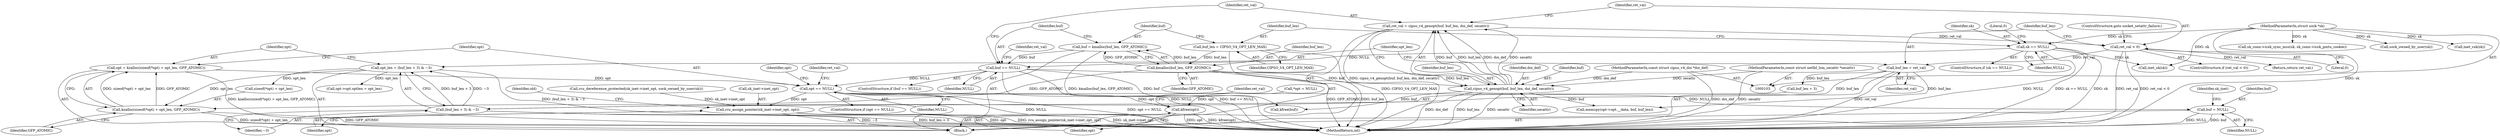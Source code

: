 digraph "0_linux_f6d8bd051c391c1c0458a30b2a7abcd939329259_10@pointer" {
"1000182" [label="(Call,opt == NULL)"];
"1000172" [label="(Call,opt = kzalloc(sizeof(*opt) + opt_len, GFP_ATOMIC))"];
"1000174" [label="(Call,kzalloc(sizeof(*opt) + opt_len, GFP_ATOMIC))"];
"1000165" [label="(Call,opt_len = (buf_len + 3) & ~3)"];
"1000167" [label="(Call,(buf_len + 3) & ~3)"];
"1000162" [label="(Call,buf_len = ret_val)"];
"1000158" [label="(Call,ret_val < 0)"];
"1000150" [label="(Call,ret_val = cipso_v4_genopt(buf, buf_len, doi_def, secattr))"];
"1000152" [label="(Call,cipso_v4_genopt(buf, buf_len, doi_def, secattr))"];
"1000141" [label="(Call,buf == NULL)"];
"1000135" [label="(Call,buf = kmalloc(buf_len, GFP_ATOMIC))"];
"1000137" [label="(Call,kmalloc(buf_len, GFP_ATOMIC))"];
"1000132" [label="(Call,buf_len = CIPSO_V4_OPT_LEN_MAX)"];
"1000127" [label="(Call,sk == NULL)"];
"1000104" [label="(MethodParameterIn,struct sock *sk)"];
"1000105" [label="(MethodParameterIn,const struct cipso_v4_doi *doi_def)"];
"1000106" [label="(MethodParameterIn,const struct netlbl_lsm_secattr *secattr)"];
"1000216" [label="(Call,buf = NULL)"];
"1000265" [label="(Call,rcu_assign_pointer(sk_inet->inet_opt, opt))"];
"1000283" [label="(Call,kfree(opt))"];
"1000168" [label="(Call,buf_len + 3)"];
"1000154" [label="(Identifier,buf_len)"];
"1000135" [label="(Call,buf = kmalloc(buf_len, GFP_ATOMIC))"];
"1000142" [label="(Identifier,buf)"];
"1000128" [label="(Identifier,sk)"];
"1000287" [label="(MethodReturn,int)"];
"1000260" [label="(Call,sk_conn->icsk_sync_mss(sk, sk_conn->icsk_pmtu_cookie))"];
"1000220" [label="(Identifier,sk_inet)"];
"1000269" [label="(Identifier,opt)"];
"1000138" [label="(Identifier,buf_len)"];
"1000217" [label="(Identifier,buf)"];
"1000175" [label="(Call,sizeof(*opt) + opt_len)"];
"1000182" [label="(Call,opt == NULL)"];
"1000163" [label="(Identifier,buf_len)"];
"1000229" [label="(Call,sock_owned_by_user(sk))"];
"1000155" [label="(Identifier,doi_def)"];
"1000216" [label="(Call,buf = NULL)"];
"1000271" [label="(Identifier,old)"];
"1000139" [label="(Identifier,GFP_ATOMIC)"];
"1000174" [label="(Call,kzalloc(sizeof(*opt) + opt_len, GFP_ATOMIC))"];
"1000218" [label="(Identifier,NULL)"];
"1000171" [label="(Identifier,~3)"];
"1000166" [label="(Identifier,opt_len)"];
"1000152" [label="(Call,cipso_v4_genopt(buf, buf_len, doi_def, secattr))"];
"1000159" [label="(Identifier,ret_val)"];
"1000225" [label="(Call,rcu_dereference_protected(sk_inet->inet_opt, sock_owned_by_user(sk)))"];
"1000140" [label="(ControlStructure,if (buf == NULL))"];
"1000162" [label="(Call,buf_len = ret_val)"];
"1000265" [label="(Call,rcu_assign_pointer(sk_inet->inet_opt, opt))"];
"1000187" [label="(Identifier,ret_val)"];
"1000284" [label="(Identifier,opt)"];
"1000181" [label="(ControlStructure,if (opt == NULL))"];
"1000180" [label="(Identifier,GFP_ATOMIC)"];
"1000161" [label="(ControlStructure,goto socket_setattr_failure;)"];
"1000151" [label="(Identifier,ret_val)"];
"1000285" [label="(Return,return ret_val;)"];
"1000131" [label="(Literal,0)"];
"1000281" [label="(Call,kfree(buf))"];
"1000104" [label="(MethodParameterIn,struct sock *sk)"];
"1000153" [label="(Identifier,buf)"];
"1000143" [label="(Identifier,NULL)"];
"1000107" [label="(Block,)"];
"1000160" [label="(Literal,0)"];
"1000150" [label="(Call,ret_val = cipso_v4_genopt(buf, buf_len, doi_def, secattr))"];
"1000137" [label="(Call,kmalloc(buf_len, GFP_ATOMIC))"];
"1000173" [label="(Identifier,opt)"];
"1000164" [label="(Identifier,ret_val)"];
"1000238" [label="(Call,inet_csk(sk))"];
"1000127" [label="(Call,sk == NULL)"];
"1000132" [label="(Call,buf_len = CIPSO_V4_OPT_LEN_MAX)"];
"1000165" [label="(Call,opt_len = (buf_len + 3) & ~3)"];
"1000221" [label="(Call,inet_sk(sk))"];
"1000199" [label="(Call,opt->opt.optlen = opt_len)"];
"1000146" [label="(Identifier,ret_val)"];
"1000141" [label="(Call,buf == NULL)"];
"1000156" [label="(Identifier,secattr)"];
"1000121" [label="(Call,*opt = NULL)"];
"1000106" [label="(MethodParameterIn,const struct netlbl_lsm_secattr *secattr)"];
"1000194" [label="(Identifier,opt)"];
"1000105" [label="(MethodParameterIn,const struct cipso_v4_doi *doi_def)"];
"1000286" [label="(Identifier,ret_val)"];
"1000283" [label="(Call,kfree(opt))"];
"1000266" [label="(Call,sk_inet->inet_opt)"];
"1000158" [label="(Call,ret_val < 0)"];
"1000184" [label="(Identifier,NULL)"];
"1000191" [label="(Call,memcpy(opt->opt.__data, buf, buf_len))"];
"1000133" [label="(Identifier,buf_len)"];
"1000136" [label="(Identifier,buf)"];
"1000126" [label="(ControlStructure,if (sk == NULL))"];
"1000183" [label="(Identifier,opt)"];
"1000167" [label="(Call,(buf_len + 3) & ~3)"];
"1000157" [label="(ControlStructure,if (ret_val < 0))"];
"1000134" [label="(Identifier,CIPSO_V4_OPT_LEN_MAX)"];
"1000129" [label="(Identifier,NULL)"];
"1000172" [label="(Call,opt = kzalloc(sizeof(*opt) + opt_len, GFP_ATOMIC))"];
"1000182" -> "1000181"  [label="AST: "];
"1000182" -> "1000184"  [label="CFG: "];
"1000183" -> "1000182"  [label="AST: "];
"1000184" -> "1000182"  [label="AST: "];
"1000187" -> "1000182"  [label="CFG: "];
"1000194" -> "1000182"  [label="CFG: "];
"1000182" -> "1000287"  [label="DDG: opt == NULL"];
"1000182" -> "1000287"  [label="DDG: NULL"];
"1000172" -> "1000182"  [label="DDG: opt"];
"1000141" -> "1000182"  [label="DDG: NULL"];
"1000182" -> "1000216"  [label="DDG: NULL"];
"1000182" -> "1000265"  [label="DDG: opt"];
"1000182" -> "1000283"  [label="DDG: opt"];
"1000172" -> "1000107"  [label="AST: "];
"1000172" -> "1000174"  [label="CFG: "];
"1000173" -> "1000172"  [label="AST: "];
"1000174" -> "1000172"  [label="AST: "];
"1000183" -> "1000172"  [label="CFG: "];
"1000172" -> "1000287"  [label="DDG: kzalloc(sizeof(*opt) + opt_len, GFP_ATOMIC)"];
"1000174" -> "1000172"  [label="DDG: sizeof(*opt) + opt_len"];
"1000174" -> "1000172"  [label="DDG: GFP_ATOMIC"];
"1000174" -> "1000180"  [label="CFG: "];
"1000175" -> "1000174"  [label="AST: "];
"1000180" -> "1000174"  [label="AST: "];
"1000174" -> "1000287"  [label="DDG: GFP_ATOMIC"];
"1000174" -> "1000287"  [label="DDG: sizeof(*opt) + opt_len"];
"1000165" -> "1000174"  [label="DDG: opt_len"];
"1000137" -> "1000174"  [label="DDG: GFP_ATOMIC"];
"1000165" -> "1000107"  [label="AST: "];
"1000165" -> "1000167"  [label="CFG: "];
"1000166" -> "1000165"  [label="AST: "];
"1000167" -> "1000165"  [label="AST: "];
"1000173" -> "1000165"  [label="CFG: "];
"1000165" -> "1000287"  [label="DDG: (buf_len + 3) & ~3"];
"1000167" -> "1000165"  [label="DDG: buf_len + 3"];
"1000167" -> "1000165"  [label="DDG: ~3"];
"1000165" -> "1000175"  [label="DDG: opt_len"];
"1000165" -> "1000199"  [label="DDG: opt_len"];
"1000167" -> "1000171"  [label="CFG: "];
"1000168" -> "1000167"  [label="AST: "];
"1000171" -> "1000167"  [label="AST: "];
"1000167" -> "1000287"  [label="DDG: buf_len + 3"];
"1000167" -> "1000287"  [label="DDG: ~3"];
"1000162" -> "1000167"  [label="DDG: buf_len"];
"1000162" -> "1000107"  [label="AST: "];
"1000162" -> "1000164"  [label="CFG: "];
"1000163" -> "1000162"  [label="AST: "];
"1000164" -> "1000162"  [label="AST: "];
"1000166" -> "1000162"  [label="CFG: "];
"1000162" -> "1000287"  [label="DDG: ret_val"];
"1000158" -> "1000162"  [label="DDG: ret_val"];
"1000162" -> "1000168"  [label="DDG: buf_len"];
"1000162" -> "1000191"  [label="DDG: buf_len"];
"1000158" -> "1000157"  [label="AST: "];
"1000158" -> "1000160"  [label="CFG: "];
"1000159" -> "1000158"  [label="AST: "];
"1000160" -> "1000158"  [label="AST: "];
"1000161" -> "1000158"  [label="CFG: "];
"1000163" -> "1000158"  [label="CFG: "];
"1000158" -> "1000287"  [label="DDG: ret_val"];
"1000158" -> "1000287"  [label="DDG: ret_val < 0"];
"1000150" -> "1000158"  [label="DDG: ret_val"];
"1000158" -> "1000285"  [label="DDG: ret_val"];
"1000150" -> "1000107"  [label="AST: "];
"1000150" -> "1000152"  [label="CFG: "];
"1000151" -> "1000150"  [label="AST: "];
"1000152" -> "1000150"  [label="AST: "];
"1000159" -> "1000150"  [label="CFG: "];
"1000150" -> "1000287"  [label="DDG: cipso_v4_genopt(buf, buf_len, doi_def, secattr)"];
"1000152" -> "1000150"  [label="DDG: buf"];
"1000152" -> "1000150"  [label="DDG: buf_len"];
"1000152" -> "1000150"  [label="DDG: doi_def"];
"1000152" -> "1000150"  [label="DDG: secattr"];
"1000152" -> "1000156"  [label="CFG: "];
"1000153" -> "1000152"  [label="AST: "];
"1000154" -> "1000152"  [label="AST: "];
"1000155" -> "1000152"  [label="AST: "];
"1000156" -> "1000152"  [label="AST: "];
"1000152" -> "1000287"  [label="DDG: doi_def"];
"1000152" -> "1000287"  [label="DDG: buf_len"];
"1000152" -> "1000287"  [label="DDG: secattr"];
"1000141" -> "1000152"  [label="DDG: buf"];
"1000137" -> "1000152"  [label="DDG: buf_len"];
"1000105" -> "1000152"  [label="DDG: doi_def"];
"1000106" -> "1000152"  [label="DDG: secattr"];
"1000152" -> "1000191"  [label="DDG: buf"];
"1000152" -> "1000281"  [label="DDG: buf"];
"1000141" -> "1000140"  [label="AST: "];
"1000141" -> "1000143"  [label="CFG: "];
"1000142" -> "1000141"  [label="AST: "];
"1000143" -> "1000141"  [label="AST: "];
"1000146" -> "1000141"  [label="CFG: "];
"1000151" -> "1000141"  [label="CFG: "];
"1000141" -> "1000287"  [label="DDG: buf == NULL"];
"1000141" -> "1000287"  [label="DDG: NULL"];
"1000135" -> "1000141"  [label="DDG: buf"];
"1000127" -> "1000141"  [label="DDG: NULL"];
"1000141" -> "1000281"  [label="DDG: buf"];
"1000135" -> "1000107"  [label="AST: "];
"1000135" -> "1000137"  [label="CFG: "];
"1000136" -> "1000135"  [label="AST: "];
"1000137" -> "1000135"  [label="AST: "];
"1000142" -> "1000135"  [label="CFG: "];
"1000135" -> "1000287"  [label="DDG: kmalloc(buf_len, GFP_ATOMIC)"];
"1000137" -> "1000135"  [label="DDG: buf_len"];
"1000137" -> "1000135"  [label="DDG: GFP_ATOMIC"];
"1000137" -> "1000139"  [label="CFG: "];
"1000138" -> "1000137"  [label="AST: "];
"1000139" -> "1000137"  [label="AST: "];
"1000137" -> "1000287"  [label="DDG: GFP_ATOMIC"];
"1000137" -> "1000287"  [label="DDG: buf_len"];
"1000132" -> "1000137"  [label="DDG: buf_len"];
"1000132" -> "1000107"  [label="AST: "];
"1000132" -> "1000134"  [label="CFG: "];
"1000133" -> "1000132"  [label="AST: "];
"1000134" -> "1000132"  [label="AST: "];
"1000136" -> "1000132"  [label="CFG: "];
"1000132" -> "1000287"  [label="DDG: CIPSO_V4_OPT_LEN_MAX"];
"1000127" -> "1000126"  [label="AST: "];
"1000127" -> "1000129"  [label="CFG: "];
"1000128" -> "1000127"  [label="AST: "];
"1000129" -> "1000127"  [label="AST: "];
"1000131" -> "1000127"  [label="CFG: "];
"1000133" -> "1000127"  [label="CFG: "];
"1000127" -> "1000287"  [label="DDG: NULL"];
"1000127" -> "1000287"  [label="DDG: sk == NULL"];
"1000127" -> "1000287"  [label="DDG: sk"];
"1000104" -> "1000127"  [label="DDG: sk"];
"1000127" -> "1000221"  [label="DDG: sk"];
"1000104" -> "1000103"  [label="AST: "];
"1000104" -> "1000287"  [label="DDG: sk"];
"1000104" -> "1000221"  [label="DDG: sk"];
"1000104" -> "1000229"  [label="DDG: sk"];
"1000104" -> "1000238"  [label="DDG: sk"];
"1000104" -> "1000260"  [label="DDG: sk"];
"1000105" -> "1000103"  [label="AST: "];
"1000105" -> "1000287"  [label="DDG: doi_def"];
"1000106" -> "1000103"  [label="AST: "];
"1000106" -> "1000287"  [label="DDG: secattr"];
"1000216" -> "1000107"  [label="AST: "];
"1000216" -> "1000218"  [label="CFG: "];
"1000217" -> "1000216"  [label="AST: "];
"1000218" -> "1000216"  [label="AST: "];
"1000220" -> "1000216"  [label="CFG: "];
"1000216" -> "1000287"  [label="DDG: buf"];
"1000216" -> "1000287"  [label="DDG: NULL"];
"1000265" -> "1000107"  [label="AST: "];
"1000265" -> "1000269"  [label="CFG: "];
"1000266" -> "1000265"  [label="AST: "];
"1000269" -> "1000265"  [label="AST: "];
"1000271" -> "1000265"  [label="CFG: "];
"1000265" -> "1000287"  [label="DDG: opt"];
"1000265" -> "1000287"  [label="DDG: rcu_assign_pointer(sk_inet->inet_opt, opt)"];
"1000265" -> "1000287"  [label="DDG: sk_inet->inet_opt"];
"1000225" -> "1000265"  [label="DDG: sk_inet->inet_opt"];
"1000283" -> "1000107"  [label="AST: "];
"1000283" -> "1000284"  [label="CFG: "];
"1000284" -> "1000283"  [label="AST: "];
"1000286" -> "1000283"  [label="CFG: "];
"1000283" -> "1000287"  [label="DDG: opt"];
"1000283" -> "1000287"  [label="DDG: kfree(opt)"];
"1000121" -> "1000283"  [label="DDG: opt"];
}
